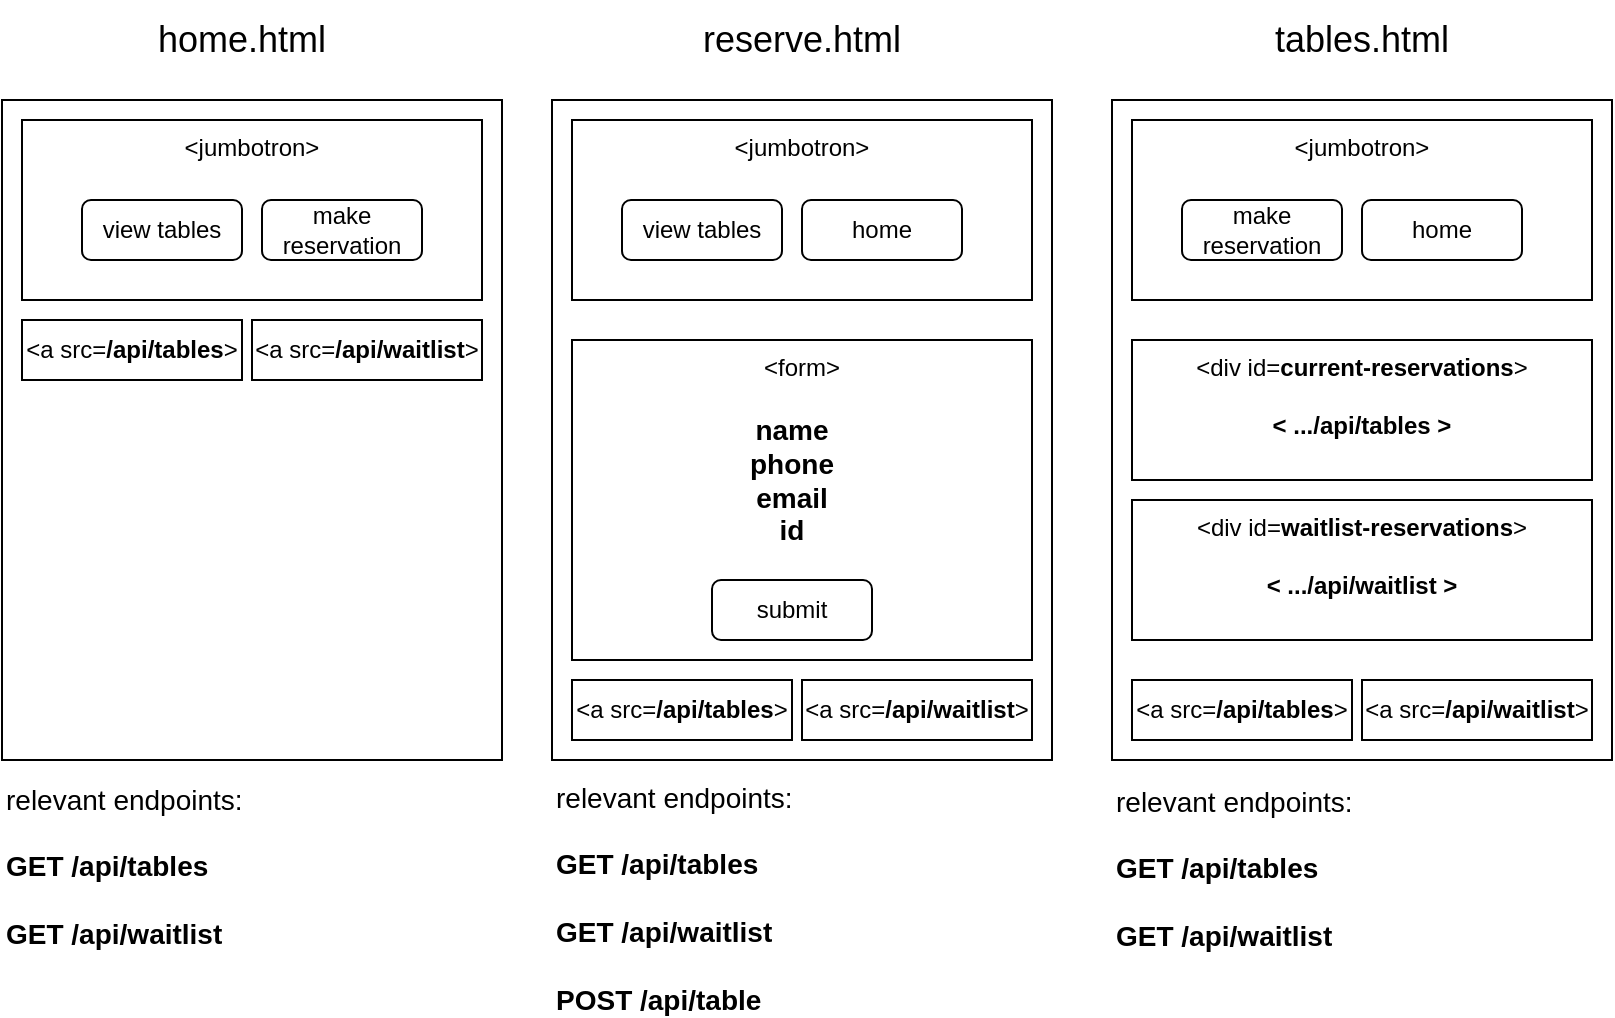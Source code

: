 <mxfile version="12.9.5" type="device"><diagram id="uEdRBTwC2P8iyNiBKyDV" name="Page-1"><mxGraphModel dx="944" dy="574" grid="1" gridSize="10" guides="1" tooltips="1" connect="1" arrows="1" fold="1" page="1" pageScale="1" pageWidth="850" pageHeight="1100" math="0" shadow="0"><root><mxCell id="0"/><mxCell id="1" parent="0"/><mxCell id="cQW0hlb3xejXt-F3Tm07-2" value="" style="rounded=0;whiteSpace=wrap;html=1;" vertex="1" parent="1"><mxGeometry x="19" y="80" width="250" height="330" as="geometry"/></mxCell><mxCell id="cQW0hlb3xejXt-F3Tm07-3" value="&lt;font style=&quot;font-size: 18px&quot;&gt;home.html&lt;/font&gt;" style="text;html=1;strokeColor=none;fillColor=none;align=center;verticalAlign=middle;whiteSpace=wrap;rounded=0;" vertex="1" parent="1"><mxGeometry x="99" y="30" width="80" height="40" as="geometry"/></mxCell><mxCell id="cQW0hlb3xejXt-F3Tm07-4" value="&lt;font style=&quot;font-size: 18px&quot;&gt;reserve.html&lt;/font&gt;" style="text;html=1;strokeColor=none;fillColor=none;align=center;verticalAlign=middle;whiteSpace=wrap;rounded=0;" vertex="1" parent="1"><mxGeometry x="379" y="30" width="80" height="40" as="geometry"/></mxCell><mxCell id="cQW0hlb3xejXt-F3Tm07-6" value="&lt;font style=&quot;font-size: 18px&quot;&gt;tables.html&lt;/font&gt;" style="text;html=1;strokeColor=none;fillColor=none;align=center;verticalAlign=middle;whiteSpace=wrap;rounded=0;" vertex="1" parent="1"><mxGeometry x="659" y="30" width="80" height="40" as="geometry"/></mxCell><mxCell id="cQW0hlb3xejXt-F3Tm07-8" value="&amp;lt;jumbotron&amp;gt;" style="rounded=0;whiteSpace=wrap;html=1;verticalAlign=top;" vertex="1" parent="1"><mxGeometry x="29" y="90" width="230" height="90" as="geometry"/></mxCell><mxCell id="cQW0hlb3xejXt-F3Tm07-10" value="make reservation" style="rounded=1;whiteSpace=wrap;html=1;" vertex="1" parent="1"><mxGeometry x="149" y="130" width="80" height="30" as="geometry"/></mxCell><mxCell id="cQW0hlb3xejXt-F3Tm07-12" value="view tables" style="rounded=1;whiteSpace=wrap;html=1;" vertex="1" parent="1"><mxGeometry x="59" y="130" width="80" height="30" as="geometry"/></mxCell><mxCell id="cQW0hlb3xejXt-F3Tm07-21" value="&amp;lt;a src=&lt;b&gt;/api/tables&lt;/b&gt;&amp;gt;" style="rounded=0;whiteSpace=wrap;html=1;align=center;" vertex="1" parent="1"><mxGeometry x="29" y="190" width="110" height="30" as="geometry"/></mxCell><mxCell id="cQW0hlb3xejXt-F3Tm07-22" value="&amp;lt;a src=&lt;b&gt;/api/waitlist&lt;/b&gt;&amp;gt;" style="rounded=0;whiteSpace=wrap;html=1;align=center;" vertex="1" parent="1"><mxGeometry x="144" y="190" width="115" height="30" as="geometry"/></mxCell><mxCell id="cQW0hlb3xejXt-F3Tm07-23" value="" style="rounded=0;whiteSpace=wrap;html=1;" vertex="1" parent="1"><mxGeometry x="294" y="80" width="250" height="330" as="geometry"/></mxCell><mxCell id="cQW0hlb3xejXt-F3Tm07-24" value="&amp;lt;jumbotron&amp;gt;" style="rounded=0;whiteSpace=wrap;html=1;verticalAlign=top;" vertex="1" parent="1"><mxGeometry x="304" y="90" width="230" height="90" as="geometry"/></mxCell><mxCell id="cQW0hlb3xejXt-F3Tm07-25" value="view tables" style="rounded=1;whiteSpace=wrap;html=1;" vertex="1" parent="1"><mxGeometry x="329" y="130" width="80" height="30" as="geometry"/></mxCell><mxCell id="cQW0hlb3xejXt-F3Tm07-26" value="home" style="rounded=1;whiteSpace=wrap;html=1;" vertex="1" parent="1"><mxGeometry x="419" y="130" width="80" height="30" as="geometry"/></mxCell><mxCell id="cQW0hlb3xejXt-F3Tm07-27" value="&amp;lt;form&amp;gt;" style="rounded=0;whiteSpace=wrap;html=1;verticalAlign=top;" vertex="1" parent="1"><mxGeometry x="304" y="200" width="230" height="160" as="geometry"/></mxCell><mxCell id="cQW0hlb3xejXt-F3Tm07-28" value="&lt;font style=&quot;font-size: 14px&quot;&gt;&lt;b&gt;name&lt;br&gt;phone&lt;br&gt;email&lt;br&gt;id&lt;/b&gt;&lt;/font&gt;" style="text;html=1;strokeColor=none;fillColor=none;align=center;verticalAlign=top;whiteSpace=wrap;rounded=0;" vertex="1" parent="1"><mxGeometry x="344" y="230" width="140" height="70" as="geometry"/></mxCell><mxCell id="cQW0hlb3xejXt-F3Tm07-29" value="submit" style="rounded=1;whiteSpace=wrap;html=1;" vertex="1" parent="1"><mxGeometry x="374" y="320" width="80" height="30" as="geometry"/></mxCell><mxCell id="cQW0hlb3xejXt-F3Tm07-30" value="&amp;lt;a src=&lt;b&gt;/api/tables&lt;/b&gt;&amp;gt;" style="rounded=0;whiteSpace=wrap;html=1;align=center;" vertex="1" parent="1"><mxGeometry x="304" y="370" width="110" height="30" as="geometry"/></mxCell><mxCell id="cQW0hlb3xejXt-F3Tm07-31" value="&amp;lt;a src=&lt;b&gt;/api/waitlist&lt;/b&gt;&amp;gt;" style="rounded=0;whiteSpace=wrap;html=1;align=center;" vertex="1" parent="1"><mxGeometry x="419" y="370" width="115" height="30" as="geometry"/></mxCell><mxCell id="cQW0hlb3xejXt-F3Tm07-32" value="" style="rounded=0;whiteSpace=wrap;html=1;" vertex="1" parent="1"><mxGeometry x="574" y="80" width="250" height="330" as="geometry"/></mxCell><mxCell id="cQW0hlb3xejXt-F3Tm07-33" value="&amp;lt;jumbotron&amp;gt;" style="rounded=0;whiteSpace=wrap;html=1;verticalAlign=top;" vertex="1" parent="1"><mxGeometry x="584" y="90" width="230" height="90" as="geometry"/></mxCell><mxCell id="cQW0hlb3xejXt-F3Tm07-34" value="make reservation" style="rounded=1;whiteSpace=wrap;html=1;" vertex="1" parent="1"><mxGeometry x="609" y="130" width="80" height="30" as="geometry"/></mxCell><mxCell id="cQW0hlb3xejXt-F3Tm07-35" value="home" style="rounded=1;whiteSpace=wrap;html=1;" vertex="1" parent="1"><mxGeometry x="699" y="130" width="80" height="30" as="geometry"/></mxCell><mxCell id="cQW0hlb3xejXt-F3Tm07-36" value="&amp;lt;div id=&lt;b&gt;current-reservations&lt;/b&gt;&amp;gt;&lt;br&gt;&lt;br&gt;&lt;b&gt;&amp;lt; .../api/tables &amp;gt;&lt;/b&gt;" style="rounded=0;whiteSpace=wrap;html=1;verticalAlign=top;" vertex="1" parent="1"><mxGeometry x="584" y="200" width="230" height="70" as="geometry"/></mxCell><mxCell id="cQW0hlb3xejXt-F3Tm07-39" value="&amp;lt;a src=&lt;b&gt;/api/tables&lt;/b&gt;&amp;gt;" style="rounded=0;whiteSpace=wrap;html=1;align=center;" vertex="1" parent="1"><mxGeometry x="584" y="370" width="110" height="30" as="geometry"/></mxCell><mxCell id="cQW0hlb3xejXt-F3Tm07-40" value="&amp;lt;a src=&lt;b&gt;/api/waitlist&lt;/b&gt;&amp;gt;" style="rounded=0;whiteSpace=wrap;html=1;align=center;" vertex="1" parent="1"><mxGeometry x="699" y="370" width="115" height="30" as="geometry"/></mxCell><mxCell id="cQW0hlb3xejXt-F3Tm07-41" value="&amp;lt;div id=&lt;b&gt;waitlist-reservations&lt;/b&gt;&amp;gt;&lt;br&gt;&lt;br&gt;&lt;b&gt;&amp;lt; .../api/waitlist &amp;gt;&lt;/b&gt;" style="rounded=0;whiteSpace=wrap;html=1;verticalAlign=top;" vertex="1" parent="1"><mxGeometry x="584" y="280" width="230" height="70" as="geometry"/></mxCell><mxCell id="cQW0hlb3xejXt-F3Tm07-42" value="&lt;font style=&quot;font-size: 14px&quot;&gt;relevant endpoints:&lt;br&gt;&lt;b&gt;&lt;br&gt;GET /api/tables&lt;/b&gt;&lt;br&gt;&lt;br&gt;&lt;b&gt;GET /api/waitlist&lt;/b&gt;&lt;/font&gt;" style="text;html=1;strokeColor=none;fillColor=none;align=left;verticalAlign=middle;whiteSpace=wrap;rounded=0;" vertex="1" parent="1"><mxGeometry x="19" y="433" width="161" height="60" as="geometry"/></mxCell><mxCell id="cQW0hlb3xejXt-F3Tm07-43" value="&lt;font style=&quot;font-size: 14px&quot;&gt;relevant endpoints:&lt;br&gt;&lt;br&gt;&lt;b&gt;GET /api/tables&lt;/b&gt;&lt;br&gt;&lt;br&gt;&lt;b&gt;GET /api/waitlist&lt;br&gt;&lt;br&gt;POST /api/table&lt;br&gt;&lt;/b&gt;&lt;/font&gt;" style="text;html=1;strokeColor=none;fillColor=none;align=left;verticalAlign=middle;whiteSpace=wrap;rounded=0;" vertex="1" parent="1"><mxGeometry x="294" y="434" width="161" height="90" as="geometry"/></mxCell><mxCell id="cQW0hlb3xejXt-F3Tm07-44" value="&lt;font style=&quot;font-size: 14px&quot;&gt;relevant endpoints:&lt;br&gt;&lt;br&gt;&lt;b&gt;GET /api/tables&lt;/b&gt;&lt;br&gt;&lt;br&gt;&lt;b&gt;GET /api/waitlist&lt;br&gt;&lt;/b&gt;&lt;/font&gt;" style="text;html=1;strokeColor=none;fillColor=none;align=left;verticalAlign=middle;whiteSpace=wrap;rounded=0;" vertex="1" parent="1"><mxGeometry x="574" y="419" width="161" height="90" as="geometry"/></mxCell></root></mxGraphModel></diagram></mxfile>